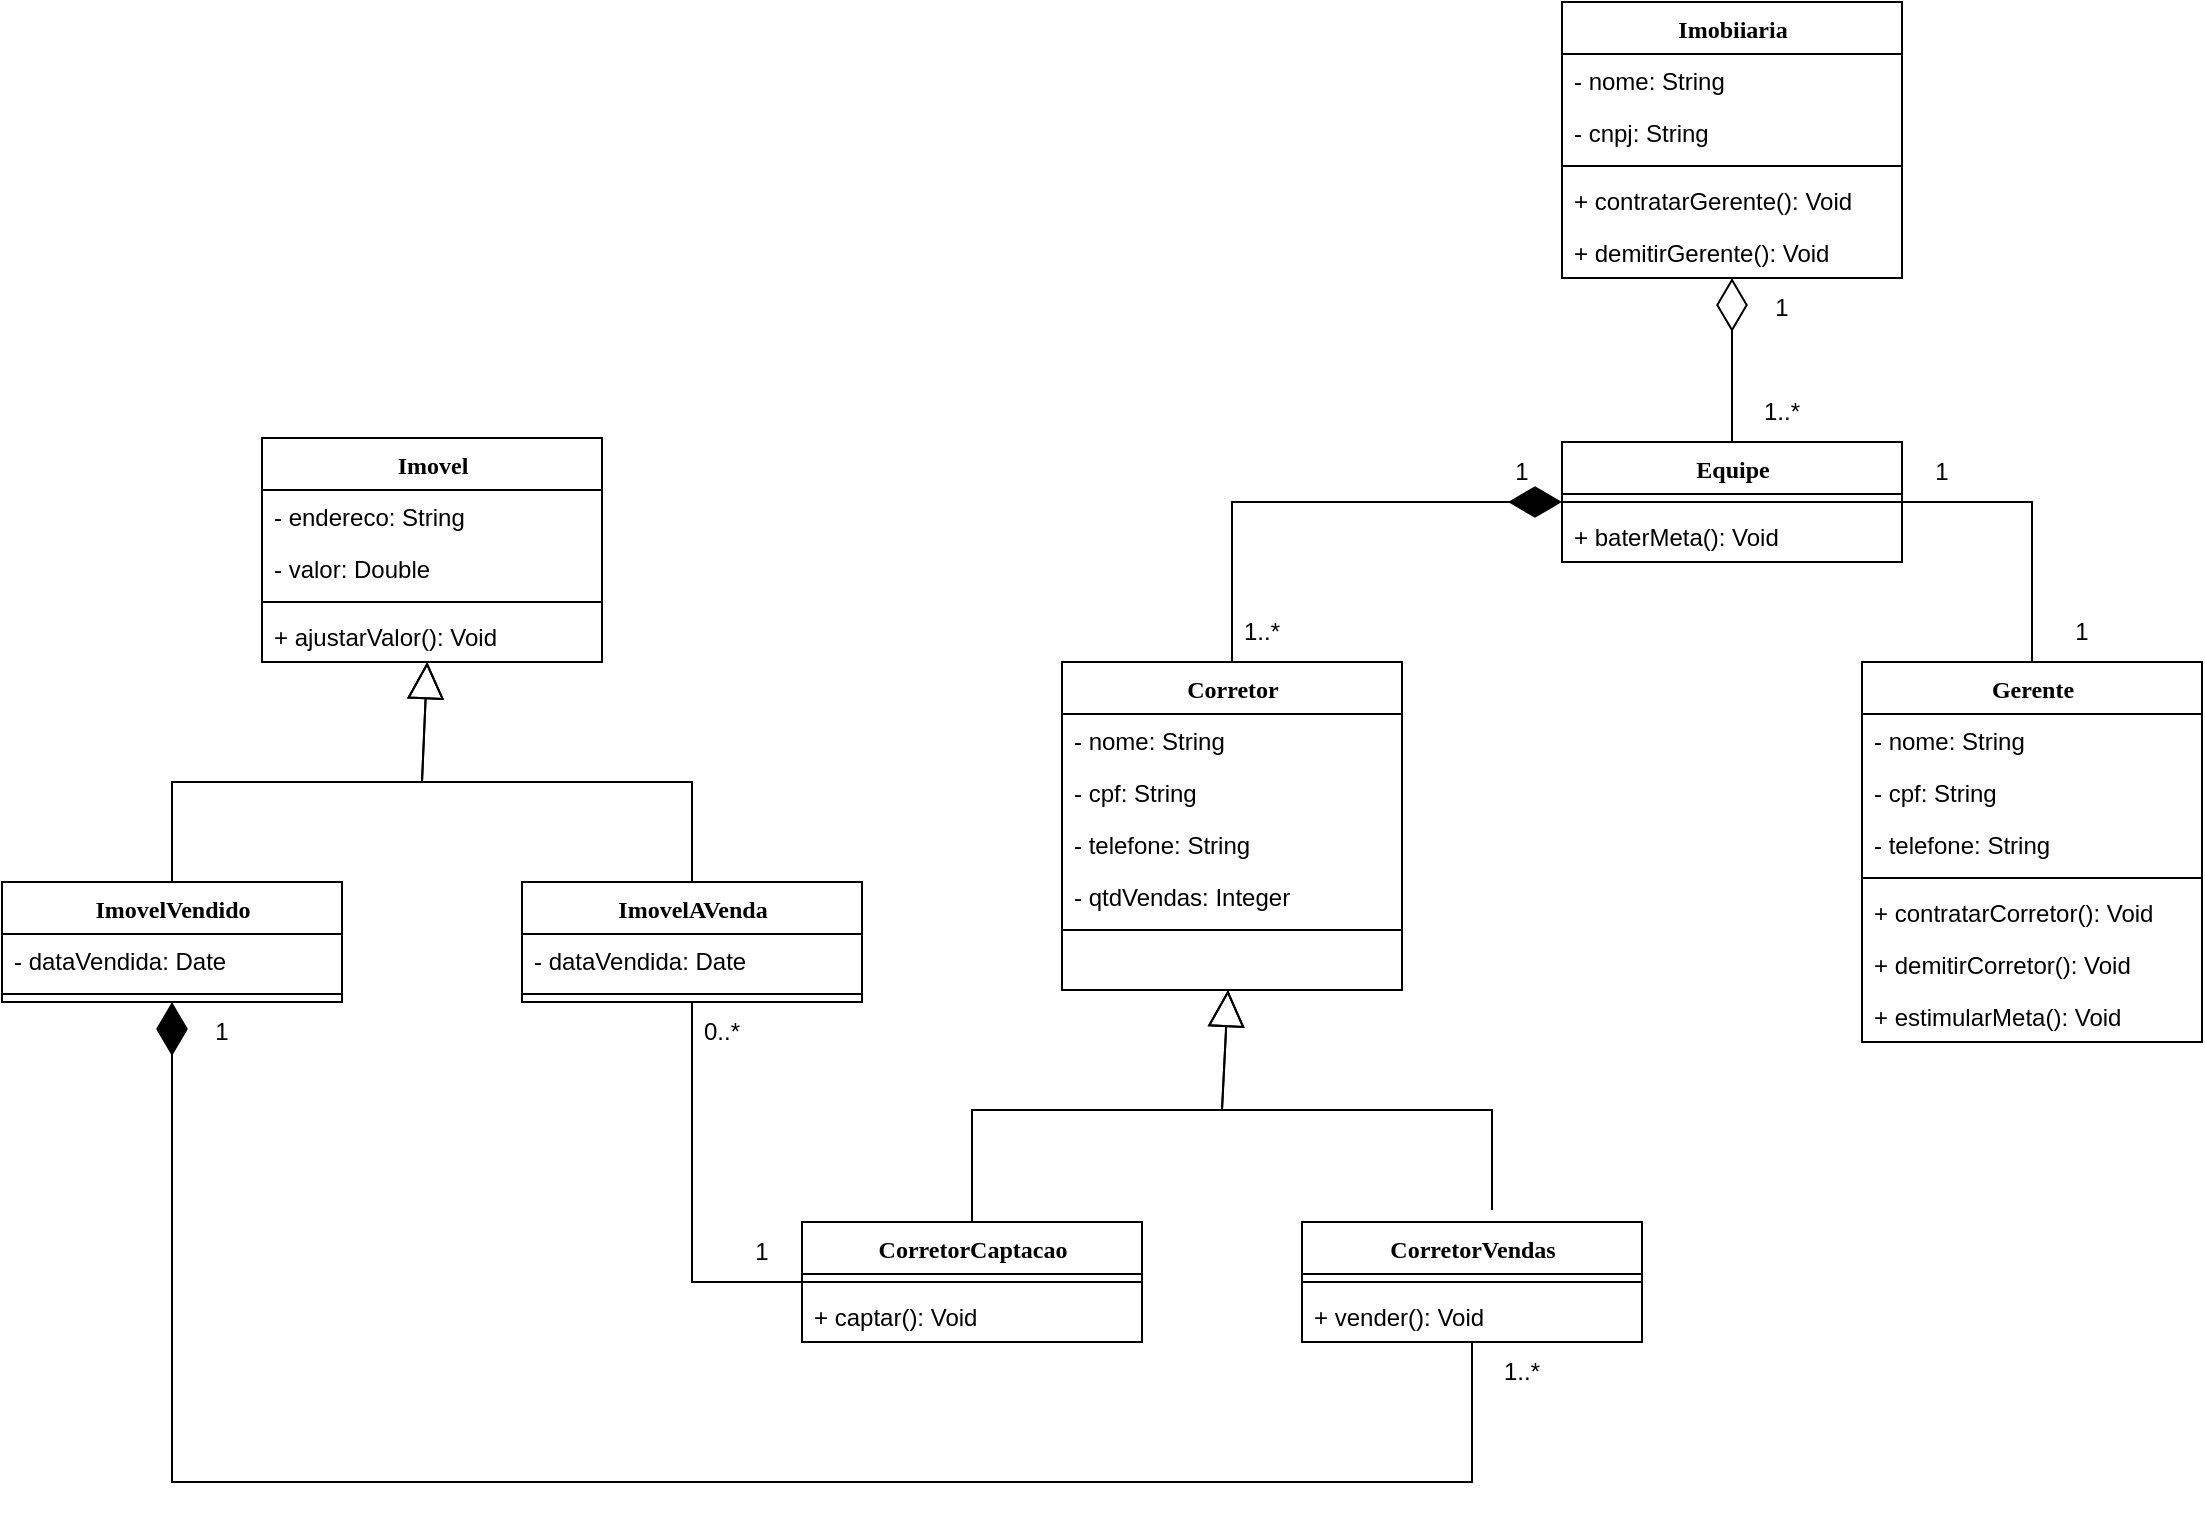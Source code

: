<mxfile version="24.3.1" type="device">
  <diagram name="Page-1" id="9f46799a-70d6-7492-0946-bef42562c5a5">
    <mxGraphModel dx="938" dy="482" grid="1" gridSize="10" guides="1" tooltips="1" connect="1" arrows="1" fold="1" page="1" pageScale="1" pageWidth="1100" pageHeight="850" background="none" math="0" shadow="0">
      <root>
        <mxCell id="0" />
        <mxCell id="1" parent="0" />
        <mxCell id="78961159f06e98e8-43" value="Corretor" style="swimlane;html=1;fontStyle=1;align=center;verticalAlign=top;childLayout=stackLayout;horizontal=1;startSize=26;horizontalStack=0;resizeParent=1;resizeLast=0;collapsible=1;marginBottom=0;swimlaneFillColor=#ffffff;rounded=0;shadow=0;comic=0;labelBackgroundColor=none;strokeWidth=1;fillColor=none;fontFamily=Verdana;fontSize=12" parent="1" vertex="1">
          <mxGeometry x="530" y="380" width="170" height="164" as="geometry" />
        </mxCell>
        <mxCell id="78961159f06e98e8-44" value="- nome: String" style="text;html=1;strokeColor=none;fillColor=none;align=left;verticalAlign=top;spacingLeft=4;spacingRight=4;whiteSpace=wrap;overflow=hidden;rotatable=0;points=[[0,0.5],[1,0.5]];portConstraint=eastwest;" parent="78961159f06e98e8-43" vertex="1">
          <mxGeometry y="26" width="170" height="26" as="geometry" />
        </mxCell>
        <mxCell id="78961159f06e98e8-45" value="- cpf: String" style="text;html=1;strokeColor=none;fillColor=none;align=left;verticalAlign=top;spacingLeft=4;spacingRight=4;whiteSpace=wrap;overflow=hidden;rotatable=0;points=[[0,0.5],[1,0.5]];portConstraint=eastwest;" parent="78961159f06e98e8-43" vertex="1">
          <mxGeometry y="52" width="170" height="26" as="geometry" />
        </mxCell>
        <mxCell id="78961159f06e98e8-49" value="- telefone: String" style="text;html=1;strokeColor=none;fillColor=none;align=left;verticalAlign=top;spacingLeft=4;spacingRight=4;whiteSpace=wrap;overflow=hidden;rotatable=0;points=[[0,0.5],[1,0.5]];portConstraint=eastwest;" parent="78961159f06e98e8-43" vertex="1">
          <mxGeometry y="78" width="170" height="26" as="geometry" />
        </mxCell>
        <mxCell id="dXZW4A41ATJ0e6saTf09-36" value="- qtdVendas: Integer" style="text;html=1;strokeColor=none;fillColor=none;align=left;verticalAlign=top;spacingLeft=4;spacingRight=4;whiteSpace=wrap;overflow=hidden;rotatable=0;points=[[0,0.5],[1,0.5]];portConstraint=eastwest;" vertex="1" parent="78961159f06e98e8-43">
          <mxGeometry y="104" width="170" height="26" as="geometry" />
        </mxCell>
        <mxCell id="78961159f06e98e8-51" value="" style="line;html=1;strokeWidth=1;fillColor=none;align=left;verticalAlign=middle;spacingTop=-1;spacingLeft=3;spacingRight=3;rotatable=0;labelPosition=right;points=[];portConstraint=eastwest;" parent="78961159f06e98e8-43" vertex="1">
          <mxGeometry y="130" width="170" height="8" as="geometry" />
        </mxCell>
        <mxCell id="dXZW4A41ATJ0e6saTf09-37" value="Imobiiaria" style="swimlane;html=1;fontStyle=1;align=center;verticalAlign=top;childLayout=stackLayout;horizontal=1;startSize=26;horizontalStack=0;resizeParent=1;resizeLast=0;collapsible=1;marginBottom=0;swimlaneFillColor=#ffffff;rounded=0;shadow=0;comic=0;labelBackgroundColor=none;strokeWidth=1;fillColor=none;fontFamily=Verdana;fontSize=12" vertex="1" parent="1">
          <mxGeometry x="780" y="50" width="170" height="138" as="geometry" />
        </mxCell>
        <mxCell id="dXZW4A41ATJ0e6saTf09-38" value="- nome: String" style="text;html=1;strokeColor=none;fillColor=none;align=left;verticalAlign=top;spacingLeft=4;spacingRight=4;whiteSpace=wrap;overflow=hidden;rotatable=0;points=[[0,0.5],[1,0.5]];portConstraint=eastwest;" vertex="1" parent="dXZW4A41ATJ0e6saTf09-37">
          <mxGeometry y="26" width="170" height="26" as="geometry" />
        </mxCell>
        <mxCell id="dXZW4A41ATJ0e6saTf09-39" value="- cnpj: String" style="text;html=1;strokeColor=none;fillColor=none;align=left;verticalAlign=top;spacingLeft=4;spacingRight=4;whiteSpace=wrap;overflow=hidden;rotatable=0;points=[[0,0.5],[1,0.5]];portConstraint=eastwest;" vertex="1" parent="dXZW4A41ATJ0e6saTf09-37">
          <mxGeometry y="52" width="170" height="26" as="geometry" />
        </mxCell>
        <mxCell id="dXZW4A41ATJ0e6saTf09-42" value="" style="line;html=1;strokeWidth=1;fillColor=none;align=left;verticalAlign=middle;spacingTop=-1;spacingLeft=3;spacingRight=3;rotatable=0;labelPosition=right;points=[];portConstraint=eastwest;" vertex="1" parent="dXZW4A41ATJ0e6saTf09-37">
          <mxGeometry y="78" width="170" height="8" as="geometry" />
        </mxCell>
        <mxCell id="dXZW4A41ATJ0e6saTf09-45" value="+ contratarGerente(): Void" style="text;html=1;strokeColor=none;fillColor=none;align=left;verticalAlign=top;spacingLeft=4;spacingRight=4;whiteSpace=wrap;overflow=hidden;rotatable=0;points=[[0,0.5],[1,0.5]];portConstraint=eastwest;" vertex="1" parent="dXZW4A41ATJ0e6saTf09-37">
          <mxGeometry y="86" width="170" height="26" as="geometry" />
        </mxCell>
        <mxCell id="dXZW4A41ATJ0e6saTf09-46" value="+ demitirGerente(): Void" style="text;html=1;strokeColor=none;fillColor=none;align=left;verticalAlign=top;spacingLeft=4;spacingRight=4;whiteSpace=wrap;overflow=hidden;rotatable=0;points=[[0,0.5],[1,0.5]];portConstraint=eastwest;" vertex="1" parent="dXZW4A41ATJ0e6saTf09-37">
          <mxGeometry y="112" width="170" height="26" as="geometry" />
        </mxCell>
        <mxCell id="dXZW4A41ATJ0e6saTf09-66" style="edgeStyle=orthogonalEdgeStyle;rounded=0;orthogonalLoop=1;jettySize=auto;html=1;entryX=1;entryY=0.5;entryDx=0;entryDy=0;exitX=0.5;exitY=0;exitDx=0;exitDy=0;endArrow=none;endFill=0;" edge="1" parent="1" source="dXZW4A41ATJ0e6saTf09-47" target="dXZW4A41ATJ0e6saTf09-58">
          <mxGeometry relative="1" as="geometry" />
        </mxCell>
        <mxCell id="dXZW4A41ATJ0e6saTf09-47" value="Gerente" style="swimlane;html=1;fontStyle=1;align=center;verticalAlign=top;childLayout=stackLayout;horizontal=1;startSize=26;horizontalStack=0;resizeParent=1;resizeLast=0;collapsible=1;marginBottom=0;swimlaneFillColor=#ffffff;rounded=0;shadow=0;comic=0;labelBackgroundColor=none;strokeWidth=1;fillColor=none;fontFamily=Verdana;fontSize=12" vertex="1" parent="1">
          <mxGeometry x="930" y="380" width="170" height="190" as="geometry" />
        </mxCell>
        <mxCell id="dXZW4A41ATJ0e6saTf09-48" value="- nome: String" style="text;html=1;strokeColor=none;fillColor=none;align=left;verticalAlign=top;spacingLeft=4;spacingRight=4;whiteSpace=wrap;overflow=hidden;rotatable=0;points=[[0,0.5],[1,0.5]];portConstraint=eastwest;" vertex="1" parent="dXZW4A41ATJ0e6saTf09-47">
          <mxGeometry y="26" width="170" height="26" as="geometry" />
        </mxCell>
        <mxCell id="dXZW4A41ATJ0e6saTf09-49" value="- cpf: String" style="text;html=1;strokeColor=none;fillColor=none;align=left;verticalAlign=top;spacingLeft=4;spacingRight=4;whiteSpace=wrap;overflow=hidden;rotatable=0;points=[[0,0.5],[1,0.5]];portConstraint=eastwest;" vertex="1" parent="dXZW4A41ATJ0e6saTf09-47">
          <mxGeometry y="52" width="170" height="26" as="geometry" />
        </mxCell>
        <mxCell id="dXZW4A41ATJ0e6saTf09-50" value="- telefone: String" style="text;html=1;strokeColor=none;fillColor=none;align=left;verticalAlign=top;spacingLeft=4;spacingRight=4;whiteSpace=wrap;overflow=hidden;rotatable=0;points=[[0,0.5],[1,0.5]];portConstraint=eastwest;" vertex="1" parent="dXZW4A41ATJ0e6saTf09-47">
          <mxGeometry y="78" width="170" height="26" as="geometry" />
        </mxCell>
        <mxCell id="dXZW4A41ATJ0e6saTf09-52" value="" style="line;html=1;strokeWidth=1;fillColor=none;align=left;verticalAlign=middle;spacingTop=-1;spacingLeft=3;spacingRight=3;rotatable=0;labelPosition=right;points=[];portConstraint=eastwest;" vertex="1" parent="dXZW4A41ATJ0e6saTf09-47">
          <mxGeometry y="104" width="170" height="8" as="geometry" />
        </mxCell>
        <mxCell id="dXZW4A41ATJ0e6saTf09-43" value="+ contratarCorretor(): Void" style="text;html=1;strokeColor=none;fillColor=none;align=left;verticalAlign=top;spacingLeft=4;spacingRight=4;whiteSpace=wrap;overflow=hidden;rotatable=0;points=[[0,0.5],[1,0.5]];portConstraint=eastwest;" vertex="1" parent="dXZW4A41ATJ0e6saTf09-47">
          <mxGeometry y="112" width="170" height="26" as="geometry" />
        </mxCell>
        <mxCell id="dXZW4A41ATJ0e6saTf09-44" value="+ demitirCorretor(): Void" style="text;html=1;strokeColor=none;fillColor=none;align=left;verticalAlign=top;spacingLeft=4;spacingRight=4;whiteSpace=wrap;overflow=hidden;rotatable=0;points=[[0,0.5],[1,0.5]];portConstraint=eastwest;" vertex="1" parent="dXZW4A41ATJ0e6saTf09-47">
          <mxGeometry y="138" width="170" height="26" as="geometry" />
        </mxCell>
        <mxCell id="dXZW4A41ATJ0e6saTf09-64" value="+ estimularMeta(): Void" style="text;html=1;strokeColor=none;fillColor=none;align=left;verticalAlign=top;spacingLeft=4;spacingRight=4;whiteSpace=wrap;overflow=hidden;rotatable=0;points=[[0,0.5],[1,0.5]];portConstraint=eastwest;" vertex="1" parent="dXZW4A41ATJ0e6saTf09-47">
          <mxGeometry y="164" width="170" height="26" as="geometry" />
        </mxCell>
        <mxCell id="dXZW4A41ATJ0e6saTf09-58" value="Equipe" style="swimlane;html=1;fontStyle=1;align=center;verticalAlign=top;childLayout=stackLayout;horizontal=1;startSize=26;horizontalStack=0;resizeParent=1;resizeLast=0;collapsible=1;marginBottom=0;swimlaneFillColor=#ffffff;rounded=0;shadow=0;comic=0;labelBackgroundColor=none;strokeWidth=1;fillColor=none;fontFamily=Verdana;fontSize=12" vertex="1" parent="1">
          <mxGeometry x="780" y="270" width="170" height="60" as="geometry" />
        </mxCell>
        <mxCell id="dXZW4A41ATJ0e6saTf09-61" value="" style="line;html=1;strokeWidth=1;fillColor=none;align=left;verticalAlign=middle;spacingTop=-1;spacingLeft=3;spacingRight=3;rotatable=0;labelPosition=right;points=[];portConstraint=eastwest;" vertex="1" parent="dXZW4A41ATJ0e6saTf09-58">
          <mxGeometry y="26" width="170" height="8" as="geometry" />
        </mxCell>
        <mxCell id="dXZW4A41ATJ0e6saTf09-63" value="+ baterMeta(): Void" style="text;html=1;strokeColor=none;fillColor=none;align=left;verticalAlign=top;spacingLeft=4;spacingRight=4;whiteSpace=wrap;overflow=hidden;rotatable=0;points=[[0,0.5],[1,0.5]];portConstraint=eastwest;" vertex="1" parent="dXZW4A41ATJ0e6saTf09-58">
          <mxGeometry y="34" width="170" height="26" as="geometry" />
        </mxCell>
        <mxCell id="dXZW4A41ATJ0e6saTf09-68" value="" style="endArrow=diamondThin;endFill=1;endSize=24;html=1;rounded=0;entryX=0;entryY=0.5;entryDx=0;entryDy=0;exitX=0.5;exitY=0;exitDx=0;exitDy=0;" edge="1" parent="1" source="78961159f06e98e8-43" target="dXZW4A41ATJ0e6saTf09-58">
          <mxGeometry width="160" relative="1" as="geometry">
            <mxPoint x="540" y="220" as="sourcePoint" />
            <mxPoint x="700" y="220" as="targetPoint" />
            <Array as="points">
              <mxPoint x="615" y="300" />
            </Array>
          </mxGeometry>
        </mxCell>
        <mxCell id="dXZW4A41ATJ0e6saTf09-69" value="" style="endArrow=diamondThin;endFill=0;endSize=24;html=1;rounded=0;exitX=0.5;exitY=0;exitDx=0;exitDy=0;" edge="1" parent="1" source="dXZW4A41ATJ0e6saTf09-58" target="dXZW4A41ATJ0e6saTf09-37">
          <mxGeometry width="160" relative="1" as="geometry">
            <mxPoint x="830" y="280" as="sourcePoint" />
            <mxPoint x="990" y="280" as="targetPoint" />
          </mxGeometry>
        </mxCell>
        <mxCell id="dXZW4A41ATJ0e6saTf09-70" value="1..*" style="text;html=1;align=center;verticalAlign=middle;whiteSpace=wrap;rounded=0;" vertex="1" parent="1">
          <mxGeometry x="860" y="240" width="60" height="30" as="geometry" />
        </mxCell>
        <mxCell id="dXZW4A41ATJ0e6saTf09-71" value="1" style="text;html=1;align=center;verticalAlign=middle;whiteSpace=wrap;rounded=0;" vertex="1" parent="1">
          <mxGeometry x="860" y="188" width="60" height="30" as="geometry" />
        </mxCell>
        <mxCell id="dXZW4A41ATJ0e6saTf09-72" value="1" style="text;html=1;align=center;verticalAlign=middle;whiteSpace=wrap;rounded=0;" vertex="1" parent="1">
          <mxGeometry x="730" y="270" width="60" height="30" as="geometry" />
        </mxCell>
        <mxCell id="dXZW4A41ATJ0e6saTf09-73" value="1..*" style="text;html=1;align=center;verticalAlign=middle;whiteSpace=wrap;rounded=0;" vertex="1" parent="1">
          <mxGeometry x="600" y="350" width="60" height="30" as="geometry" />
        </mxCell>
        <mxCell id="dXZW4A41ATJ0e6saTf09-74" value="1" style="text;html=1;align=center;verticalAlign=middle;whiteSpace=wrap;rounded=0;" vertex="1" parent="1">
          <mxGeometry x="940" y="270" width="60" height="30" as="geometry" />
        </mxCell>
        <mxCell id="dXZW4A41ATJ0e6saTf09-75" value="1" style="text;html=1;align=center;verticalAlign=middle;whiteSpace=wrap;rounded=0;" vertex="1" parent="1">
          <mxGeometry x="1010" y="350" width="60" height="30" as="geometry" />
        </mxCell>
        <mxCell id="dXZW4A41ATJ0e6saTf09-76" value="Imovel" style="swimlane;html=1;fontStyle=1;align=center;verticalAlign=top;childLayout=stackLayout;horizontal=1;startSize=26;horizontalStack=0;resizeParent=1;resizeLast=0;collapsible=1;marginBottom=0;swimlaneFillColor=#ffffff;rounded=0;shadow=0;comic=0;labelBackgroundColor=none;strokeWidth=1;fillColor=none;fontFamily=Verdana;fontSize=12" vertex="1" parent="1">
          <mxGeometry x="130" y="268" width="170" height="112" as="geometry" />
        </mxCell>
        <mxCell id="dXZW4A41ATJ0e6saTf09-77" value="- endereco: String" style="text;html=1;strokeColor=none;fillColor=none;align=left;verticalAlign=top;spacingLeft=4;spacingRight=4;whiteSpace=wrap;overflow=hidden;rotatable=0;points=[[0,0.5],[1,0.5]];portConstraint=eastwest;" vertex="1" parent="dXZW4A41ATJ0e6saTf09-76">
          <mxGeometry y="26" width="170" height="26" as="geometry" />
        </mxCell>
        <mxCell id="dXZW4A41ATJ0e6saTf09-79" value="- valor: Double" style="text;html=1;strokeColor=none;fillColor=none;align=left;verticalAlign=top;spacingLeft=4;spacingRight=4;whiteSpace=wrap;overflow=hidden;rotatable=0;points=[[0,0.5],[1,0.5]];portConstraint=eastwest;" vertex="1" parent="dXZW4A41ATJ0e6saTf09-76">
          <mxGeometry y="52" width="170" height="26" as="geometry" />
        </mxCell>
        <mxCell id="dXZW4A41ATJ0e6saTf09-81" value="" style="line;html=1;strokeWidth=1;fillColor=none;align=left;verticalAlign=middle;spacingTop=-1;spacingLeft=3;spacingRight=3;rotatable=0;labelPosition=right;points=[];portConstraint=eastwest;" vertex="1" parent="dXZW4A41ATJ0e6saTf09-76">
          <mxGeometry y="78" width="170" height="8" as="geometry" />
        </mxCell>
        <mxCell id="dXZW4A41ATJ0e6saTf09-83" value="+ ajustarValor(): Void" style="text;html=1;strokeColor=none;fillColor=none;align=left;verticalAlign=top;spacingLeft=4;spacingRight=4;whiteSpace=wrap;overflow=hidden;rotatable=0;points=[[0,0.5],[1,0.5]];portConstraint=eastwest;" vertex="1" parent="dXZW4A41ATJ0e6saTf09-76">
          <mxGeometry y="86" width="170" height="26" as="geometry" />
        </mxCell>
        <mxCell id="dXZW4A41ATJ0e6saTf09-84" value="ImovelVendido" style="swimlane;html=1;fontStyle=1;align=center;verticalAlign=top;childLayout=stackLayout;horizontal=1;startSize=26;horizontalStack=0;resizeParent=1;resizeLast=0;collapsible=1;marginBottom=0;swimlaneFillColor=#ffffff;rounded=0;shadow=0;comic=0;labelBackgroundColor=none;strokeWidth=1;fillColor=none;fontFamily=Verdana;fontSize=12" vertex="1" parent="1">
          <mxGeometry y="490" width="170" height="60" as="geometry" />
        </mxCell>
        <mxCell id="dXZW4A41ATJ0e6saTf09-85" value="- dataVendida: Date" style="text;html=1;strokeColor=none;fillColor=none;align=left;verticalAlign=top;spacingLeft=4;spacingRight=4;whiteSpace=wrap;overflow=hidden;rotatable=0;points=[[0,0.5],[1,0.5]];portConstraint=eastwest;" vertex="1" parent="dXZW4A41ATJ0e6saTf09-84">
          <mxGeometry y="26" width="170" height="26" as="geometry" />
        </mxCell>
        <mxCell id="dXZW4A41ATJ0e6saTf09-87" value="" style="line;html=1;strokeWidth=1;fillColor=none;align=left;verticalAlign=middle;spacingTop=-1;spacingLeft=3;spacingRight=3;rotatable=0;labelPosition=right;points=[];portConstraint=eastwest;" vertex="1" parent="dXZW4A41ATJ0e6saTf09-84">
          <mxGeometry y="52" width="170" height="8" as="geometry" />
        </mxCell>
        <mxCell id="dXZW4A41ATJ0e6saTf09-90" value="ImovelAVenda" style="swimlane;html=1;fontStyle=1;align=center;verticalAlign=top;childLayout=stackLayout;horizontal=1;startSize=26;horizontalStack=0;resizeParent=1;resizeLast=0;collapsible=1;marginBottom=0;swimlaneFillColor=#ffffff;rounded=0;shadow=0;comic=0;labelBackgroundColor=none;strokeWidth=1;fillColor=none;fontFamily=Verdana;fontSize=12" vertex="1" parent="1">
          <mxGeometry x="260" y="490" width="170" height="60" as="geometry" />
        </mxCell>
        <mxCell id="dXZW4A41ATJ0e6saTf09-91" value="- dataVendida: Date" style="text;html=1;strokeColor=none;fillColor=none;align=left;verticalAlign=top;spacingLeft=4;spacingRight=4;whiteSpace=wrap;overflow=hidden;rotatable=0;points=[[0,0.5],[1,0.5]];portConstraint=eastwest;" vertex="1" parent="dXZW4A41ATJ0e6saTf09-90">
          <mxGeometry y="26" width="170" height="26" as="geometry" />
        </mxCell>
        <mxCell id="dXZW4A41ATJ0e6saTf09-92" value="" style="line;html=1;strokeWidth=1;fillColor=none;align=left;verticalAlign=middle;spacingTop=-1;spacingLeft=3;spacingRight=3;rotatable=0;labelPosition=right;points=[];portConstraint=eastwest;" vertex="1" parent="dXZW4A41ATJ0e6saTf09-90">
          <mxGeometry y="52" width="170" height="8" as="geometry" />
        </mxCell>
        <mxCell id="dXZW4A41ATJ0e6saTf09-93" value="" style="endArrow=block;endSize=16;endFill=0;html=1;rounded=0;exitX=0.5;exitY=0;exitDx=0;exitDy=0;" edge="1" parent="1" source="dXZW4A41ATJ0e6saTf09-84" target="dXZW4A41ATJ0e6saTf09-76">
          <mxGeometry width="160" relative="1" as="geometry">
            <mxPoint x="290" y="470" as="sourcePoint" />
            <mxPoint x="207.414" y="380" as="targetPoint" />
            <Array as="points">
              <mxPoint x="85" y="440" />
              <mxPoint x="210" y="440" />
            </Array>
          </mxGeometry>
        </mxCell>
        <mxCell id="dXZW4A41ATJ0e6saTf09-97" value="" style="endArrow=block;endSize=16;endFill=0;html=1;rounded=0;" edge="1" parent="1" source="dXZW4A41ATJ0e6saTf09-90" target="dXZW4A41ATJ0e6saTf09-76">
          <mxGeometry width="160" relative="1" as="geometry">
            <mxPoint x="95" y="500" as="sourcePoint" />
            <mxPoint x="207.414" y="380" as="targetPoint" />
            <Array as="points">
              <mxPoint x="345" y="440" />
              <mxPoint x="210" y="440" />
            </Array>
          </mxGeometry>
        </mxCell>
        <mxCell id="dXZW4A41ATJ0e6saTf09-121" style="edgeStyle=orthogonalEdgeStyle;rounded=0;orthogonalLoop=1;jettySize=auto;html=1;exitX=0;exitY=0.5;exitDx=0;exitDy=0;endArrow=none;endFill=0;" edge="1" parent="1" source="dXZW4A41ATJ0e6saTf09-99" target="dXZW4A41ATJ0e6saTf09-90">
          <mxGeometry relative="1" as="geometry" />
        </mxCell>
        <mxCell id="dXZW4A41ATJ0e6saTf09-99" value="CorretorCaptacao" style="swimlane;html=1;fontStyle=1;align=center;verticalAlign=top;childLayout=stackLayout;horizontal=1;startSize=26;horizontalStack=0;resizeParent=1;resizeLast=0;collapsible=1;marginBottom=0;swimlaneFillColor=#ffffff;rounded=0;shadow=0;comic=0;labelBackgroundColor=none;strokeWidth=1;fillColor=none;fontFamily=Verdana;fontSize=12" vertex="1" parent="1">
          <mxGeometry x="400" y="660" width="170" height="60" as="geometry" />
        </mxCell>
        <mxCell id="dXZW4A41ATJ0e6saTf09-104" value="" style="line;html=1;strokeWidth=1;fillColor=none;align=left;verticalAlign=middle;spacingTop=-1;spacingLeft=3;spacingRight=3;rotatable=0;labelPosition=right;points=[];portConstraint=eastwest;" vertex="1" parent="dXZW4A41ATJ0e6saTf09-99">
          <mxGeometry y="26" width="170" height="8" as="geometry" />
        </mxCell>
        <mxCell id="dXZW4A41ATJ0e6saTf09-106" value="+ captar(): Void" style="text;html=1;strokeColor=none;fillColor=none;align=left;verticalAlign=top;spacingLeft=4;spacingRight=4;whiteSpace=wrap;overflow=hidden;rotatable=0;points=[[0,0.5],[1,0.5]];portConstraint=eastwest;" vertex="1" parent="dXZW4A41ATJ0e6saTf09-99">
          <mxGeometry y="34" width="170" height="26" as="geometry" />
        </mxCell>
        <mxCell id="dXZW4A41ATJ0e6saTf09-107" value="CorretorVendas" style="swimlane;html=1;fontStyle=1;align=center;verticalAlign=top;childLayout=stackLayout;horizontal=1;startSize=26;horizontalStack=0;resizeParent=1;resizeLast=0;collapsible=1;marginBottom=0;swimlaneFillColor=#ffffff;rounded=0;shadow=0;comic=0;labelBackgroundColor=none;strokeWidth=1;fillColor=none;fontFamily=Verdana;fontSize=12" vertex="1" parent="1">
          <mxGeometry x="650" y="660" width="170" height="60" as="geometry" />
        </mxCell>
        <mxCell id="dXZW4A41ATJ0e6saTf09-112" value="" style="line;html=1;strokeWidth=1;fillColor=none;align=left;verticalAlign=middle;spacingTop=-1;spacingLeft=3;spacingRight=3;rotatable=0;labelPosition=right;points=[];portConstraint=eastwest;" vertex="1" parent="dXZW4A41ATJ0e6saTf09-107">
          <mxGeometry y="26" width="170" height="8" as="geometry" />
        </mxCell>
        <mxCell id="dXZW4A41ATJ0e6saTf09-113" value="+ vender(): Void" style="text;html=1;strokeColor=none;fillColor=none;align=left;verticalAlign=top;spacingLeft=4;spacingRight=4;whiteSpace=wrap;overflow=hidden;rotatable=0;points=[[0,0.5],[1,0.5]];portConstraint=eastwest;" vertex="1" parent="dXZW4A41ATJ0e6saTf09-107">
          <mxGeometry y="34" width="170" height="26" as="geometry" />
        </mxCell>
        <mxCell id="dXZW4A41ATJ0e6saTf09-114" value="" style="endArrow=block;endSize=16;endFill=0;html=1;rounded=0;exitX=0.5;exitY=0;exitDx=0;exitDy=0;" edge="1" parent="1" source="dXZW4A41ATJ0e6saTf09-99">
          <mxGeometry width="160" relative="1" as="geometry">
            <mxPoint x="485" y="654" as="sourcePoint" />
            <mxPoint x="613" y="544" as="targetPoint" />
            <Array as="points">
              <mxPoint x="485" y="604" />
              <mxPoint x="610" y="604" />
            </Array>
          </mxGeometry>
        </mxCell>
        <mxCell id="dXZW4A41ATJ0e6saTf09-115" value="" style="endArrow=block;endSize=16;endFill=0;html=1;rounded=0;" edge="1" parent="1">
          <mxGeometry width="160" relative="1" as="geometry">
            <mxPoint x="745" y="654" as="sourcePoint" />
            <mxPoint x="613" y="544" as="targetPoint" />
            <Array as="points">
              <mxPoint x="745" y="604" />
              <mxPoint x="610" y="604" />
            </Array>
          </mxGeometry>
        </mxCell>
        <mxCell id="dXZW4A41ATJ0e6saTf09-123" value="" style="endArrow=diamondThin;endFill=1;endSize=24;html=1;rounded=0;" edge="1" parent="1" source="dXZW4A41ATJ0e6saTf09-107" target="dXZW4A41ATJ0e6saTf09-84">
          <mxGeometry width="160" relative="1" as="geometry">
            <mxPoint x="430" y="740" as="sourcePoint" />
            <mxPoint x="590" y="740" as="targetPoint" />
            <Array as="points">
              <mxPoint x="735" y="790" />
              <mxPoint x="85" y="790" />
            </Array>
          </mxGeometry>
        </mxCell>
        <mxCell id="dXZW4A41ATJ0e6saTf09-125" value="1" style="text;html=1;align=center;verticalAlign=middle;whiteSpace=wrap;rounded=0;" vertex="1" parent="1">
          <mxGeometry x="350" y="660" width="60" height="30" as="geometry" />
        </mxCell>
        <mxCell id="dXZW4A41ATJ0e6saTf09-126" value="0..*" style="text;html=1;align=center;verticalAlign=middle;whiteSpace=wrap;rounded=0;" vertex="1" parent="1">
          <mxGeometry x="330" y="550" width="60" height="30" as="geometry" />
        </mxCell>
        <mxCell id="dXZW4A41ATJ0e6saTf09-127" value="1..*" style="text;html=1;align=center;verticalAlign=middle;whiteSpace=wrap;rounded=0;" vertex="1" parent="1">
          <mxGeometry x="730" y="720" width="60" height="30" as="geometry" />
        </mxCell>
        <mxCell id="dXZW4A41ATJ0e6saTf09-128" value="1" style="text;html=1;align=center;verticalAlign=middle;whiteSpace=wrap;rounded=0;" vertex="1" parent="1">
          <mxGeometry x="80" y="550" width="60" height="30" as="geometry" />
        </mxCell>
      </root>
    </mxGraphModel>
  </diagram>
</mxfile>
